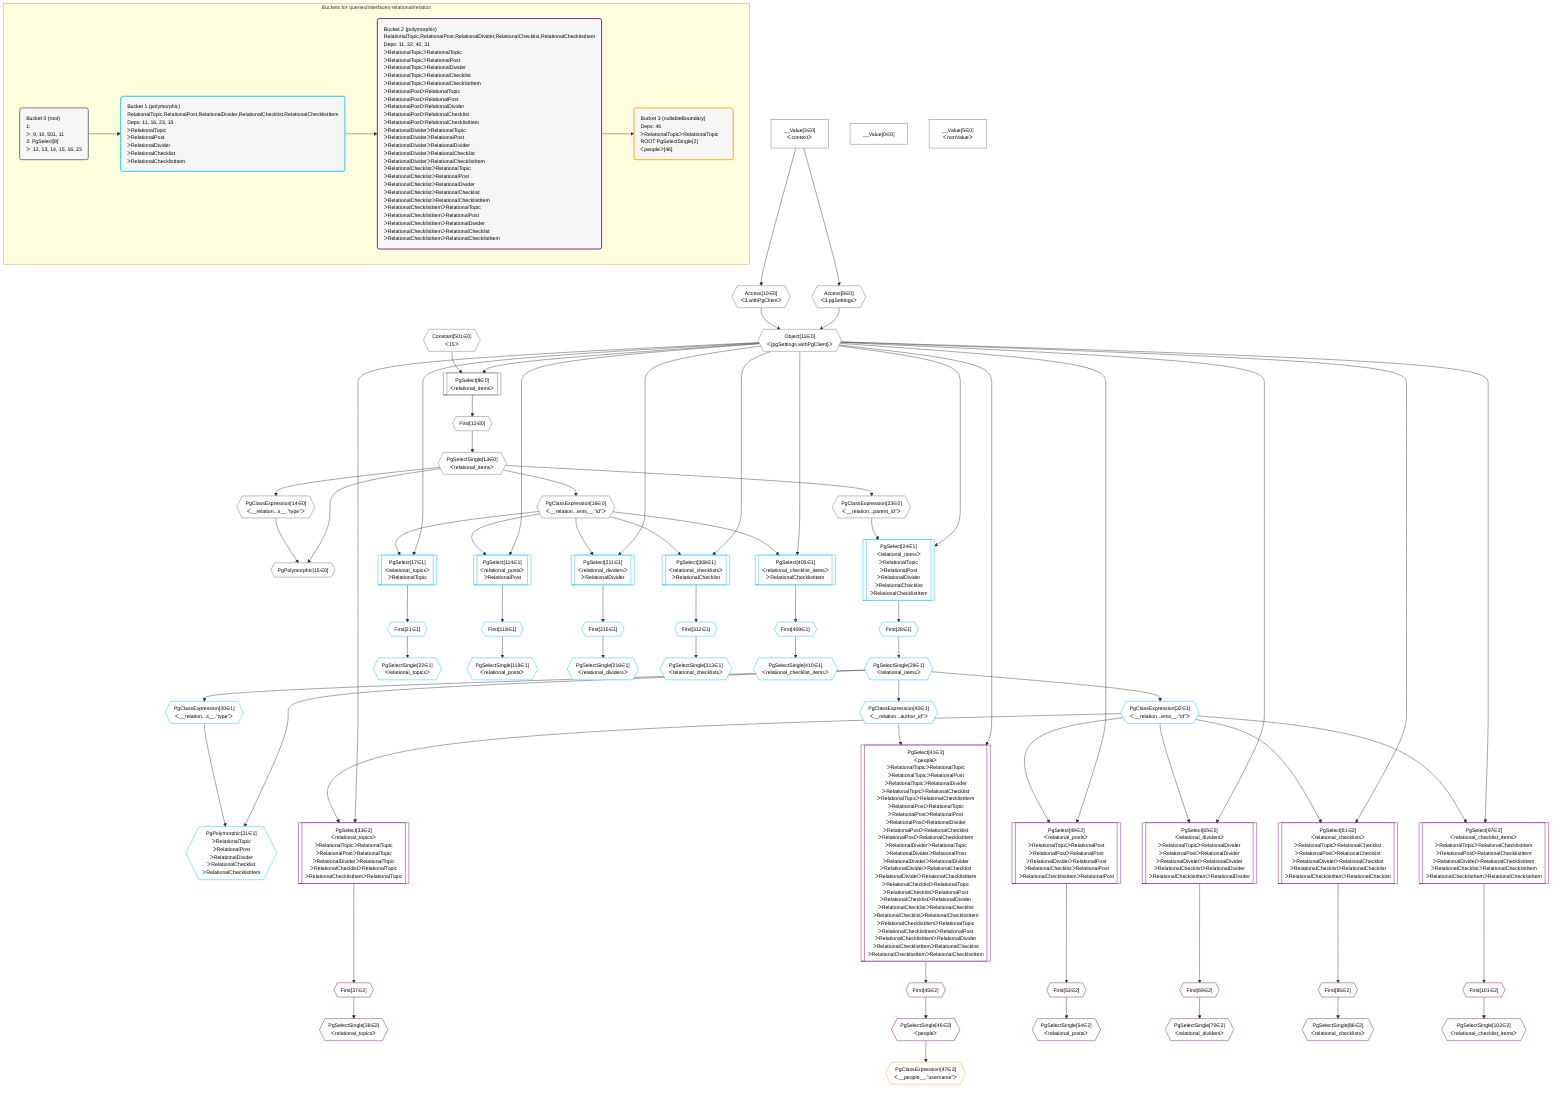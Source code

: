 %%{init: {'themeVariables': { 'fontSize': '12px'}}}%%
graph TD
    classDef path fill:#eee,stroke:#000,color:#000
    classDef plan fill:#fff,stroke-width:1px,color:#000
    classDef itemplan fill:#fff,stroke-width:2px,color:#000
    classDef unbatchedplan fill:#dff,stroke-width:1px,color:#000
    classDef sideeffectplan fill:#fcc,stroke-width:2px,color:#000
    classDef bucket fill:#f6f6f6,color:#000,stroke-width:2px,text-align:left


    %% plan dependencies
    Object11{{"Object[11∈0]<br />ᐸ{pgSettings,withPgClient}ᐳ"}}:::plan
    Access9{{"Access[9∈0]<br />ᐸ3.pgSettingsᐳ"}}:::plan
    Access10{{"Access[10∈0]<br />ᐸ3.withPgClientᐳ"}}:::plan
    Access9 & Access10 --> Object11
    PgSelect8[["PgSelect[8∈0]<br />ᐸrelational_itemsᐳ"]]:::plan
    Constant501{{"Constant[501∈0]<br />ᐸ15ᐳ"}}:::plan
    Object11 & Constant501 --> PgSelect8
    PgPolymorphic15{{"PgPolymorphic[15∈0]"}}:::plan
    PgSelectSingle13{{"PgSelectSingle[13∈0]<br />ᐸrelational_itemsᐳ"}}:::plan
    PgClassExpression14{{"PgClassExpression[14∈0]<br />ᐸ__relation...s__.”type”ᐳ"}}:::plan
    PgSelectSingle13 & PgClassExpression14 --> PgPolymorphic15
    __Value3["__Value[3∈0]<br />ᐸcontextᐳ"]:::plan
    __Value3 --> Access9
    __Value3 --> Access10
    First12{{"First[12∈0]"}}:::plan
    PgSelect8 --> First12
    First12 --> PgSelectSingle13
    PgSelectSingle13 --> PgClassExpression14
    PgClassExpression16{{"PgClassExpression[16∈0]<br />ᐸ__relation...ems__.”id”ᐳ"}}:::plan
    PgSelectSingle13 --> PgClassExpression16
    PgClassExpression23{{"PgClassExpression[23∈0]<br />ᐸ__relation...parent_id”ᐳ"}}:::plan
    PgSelectSingle13 --> PgClassExpression23
    __Value0["__Value[0∈0]"]:::plan
    __Value5["__Value[5∈0]<br />ᐸrootValueᐳ"]:::plan
    PgSelect17[["PgSelect[17∈1]<br />ᐸrelational_topicsᐳ<br />ᐳRelationalTopic"]]:::plan
    Object11 & PgClassExpression16 --> PgSelect17
    PgSelect24[["PgSelect[24∈1]<br />ᐸrelational_itemsᐳ<br />ᐳRelationalTopic<br />ᐳRelationalPost<br />ᐳRelationalDivider<br />ᐳRelationalChecklist<br />ᐳRelationalChecklistItem"]]:::plan
    Object11 & PgClassExpression23 --> PgSelect24
    PgPolymorphic31{{"PgPolymorphic[31∈1]<br />ᐳRelationalTopic<br />ᐳRelationalPost<br />ᐳRelationalDivider<br />ᐳRelationalChecklist<br />ᐳRelationalChecklistItem"}}:::plan
    PgSelectSingle29{{"PgSelectSingle[29∈1]<br />ᐸrelational_itemsᐳ"}}:::plan
    PgClassExpression30{{"PgClassExpression[30∈1]<br />ᐸ__relation...s__.”type”ᐳ"}}:::plan
    PgSelectSingle29 & PgClassExpression30 --> PgPolymorphic31
    PgSelect114[["PgSelect[114∈1]<br />ᐸrelational_postsᐳ<br />ᐳRelationalPost"]]:::plan
    Object11 & PgClassExpression16 --> PgSelect114
    PgSelect211[["PgSelect[211∈1]<br />ᐸrelational_dividersᐳ<br />ᐳRelationalDivider"]]:::plan
    Object11 & PgClassExpression16 --> PgSelect211
    PgSelect308[["PgSelect[308∈1]<br />ᐸrelational_checklistsᐳ<br />ᐳRelationalChecklist"]]:::plan
    Object11 & PgClassExpression16 --> PgSelect308
    PgSelect405[["PgSelect[405∈1]<br />ᐸrelational_checklist_itemsᐳ<br />ᐳRelationalChecklistItem"]]:::plan
    Object11 & PgClassExpression16 --> PgSelect405
    First21{{"First[21∈1]"}}:::plan
    PgSelect17 --> First21
    PgSelectSingle22{{"PgSelectSingle[22∈1]<br />ᐸrelational_topicsᐳ"}}:::plan
    First21 --> PgSelectSingle22
    First28{{"First[28∈1]"}}:::plan
    PgSelect24 --> First28
    First28 --> PgSelectSingle29
    PgSelectSingle29 --> PgClassExpression30
    PgClassExpression32{{"PgClassExpression[32∈1]<br />ᐸ__relation...ems__.”id”ᐳ"}}:::plan
    PgSelectSingle29 --> PgClassExpression32
    PgClassExpression40{{"PgClassExpression[40∈1]<br />ᐸ__relation...author_id”ᐳ"}}:::plan
    PgSelectSingle29 --> PgClassExpression40
    First118{{"First[118∈1]"}}:::plan
    PgSelect114 --> First118
    PgSelectSingle119{{"PgSelectSingle[119∈1]<br />ᐸrelational_postsᐳ"}}:::plan
    First118 --> PgSelectSingle119
    First215{{"First[215∈1]"}}:::plan
    PgSelect211 --> First215
    PgSelectSingle216{{"PgSelectSingle[216∈1]<br />ᐸrelational_dividersᐳ"}}:::plan
    First215 --> PgSelectSingle216
    First312{{"First[312∈1]"}}:::plan
    PgSelect308 --> First312
    PgSelectSingle313{{"PgSelectSingle[313∈1]<br />ᐸrelational_checklistsᐳ"}}:::plan
    First312 --> PgSelectSingle313
    First409{{"First[409∈1]"}}:::plan
    PgSelect405 --> First409
    PgSelectSingle410{{"PgSelectSingle[410∈1]<br />ᐸrelational_checklist_itemsᐳ"}}:::plan
    First409 --> PgSelectSingle410
    PgSelect33[["PgSelect[33∈2]<br />ᐸrelational_topicsᐳ<br />ᐳRelationalTopicᐳRelationalTopic<br />ᐳRelationalPostᐳRelationalTopic<br />ᐳRelationalDividerᐳRelationalTopic<br />ᐳRelationalChecklistᐳRelationalTopic<br />ᐳRelationalChecklistItemᐳRelationalTopic"]]:::plan
    Object11 & PgClassExpression32 --> PgSelect33
    PgSelect41[["PgSelect[41∈2]<br />ᐸpeopleᐳ<br />ᐳRelationalTopicᐳRelationalTopic<br />ᐳRelationalTopicᐳRelationalPost<br />ᐳRelationalTopicᐳRelationalDivider<br />ᐳRelationalTopicᐳRelationalChecklist<br />ᐳRelationalTopicᐳRelationalChecklistItem<br />ᐳRelationalPostᐳRelationalTopic<br />ᐳRelationalPostᐳRelationalPost<br />ᐳRelationalPostᐳRelationalDivider<br />ᐳRelationalPostᐳRelationalChecklist<br />ᐳRelationalPostᐳRelationalChecklistItem<br />ᐳRelationalDividerᐳRelationalTopic<br />ᐳRelationalDividerᐳRelationalPost<br />ᐳRelationalDividerᐳRelationalDivider<br />ᐳRelationalDividerᐳRelationalChecklist<br />ᐳRelationalDividerᐳRelationalChecklistItem<br />ᐳRelationalChecklistᐳRelationalTopic<br />ᐳRelationalChecklistᐳRelationalPost<br />ᐳRelationalChecklistᐳRelationalDivider<br />ᐳRelationalChecklistᐳRelationalChecklist<br />ᐳRelationalChecklistᐳRelationalChecklistItem<br />ᐳRelationalChecklistItemᐳRelationalTopic<br />ᐳRelationalChecklistItemᐳRelationalPost<br />ᐳRelationalChecklistItemᐳRelationalDivider<br />ᐳRelationalChecklistItemᐳRelationalChecklist<br />ᐳRelationalChecklistItemᐳRelationalChecklistItem"]]:::plan
    Object11 & PgClassExpression40 --> PgSelect41
    PgSelect49[["PgSelect[49∈2]<br />ᐸrelational_postsᐳ<br />ᐳRelationalTopicᐳRelationalPost<br />ᐳRelationalPostᐳRelationalPost<br />ᐳRelationalDividerᐳRelationalPost<br />ᐳRelationalChecklistᐳRelationalPost<br />ᐳRelationalChecklistItemᐳRelationalPost"]]:::plan
    Object11 & PgClassExpression32 --> PgSelect49
    PgSelect65[["PgSelect[65∈2]<br />ᐸrelational_dividersᐳ<br />ᐳRelationalTopicᐳRelationalDivider<br />ᐳRelationalPostᐳRelationalDivider<br />ᐳRelationalDividerᐳRelationalDivider<br />ᐳRelationalChecklistᐳRelationalDivider<br />ᐳRelationalChecklistItemᐳRelationalDivider"]]:::plan
    Object11 & PgClassExpression32 --> PgSelect65
    PgSelect81[["PgSelect[81∈2]<br />ᐸrelational_checklistsᐳ<br />ᐳRelationalTopicᐳRelationalChecklist<br />ᐳRelationalPostᐳRelationalChecklist<br />ᐳRelationalDividerᐳRelationalChecklist<br />ᐳRelationalChecklistᐳRelationalChecklist<br />ᐳRelationalChecklistItemᐳRelationalChecklist"]]:::plan
    Object11 & PgClassExpression32 --> PgSelect81
    PgSelect97[["PgSelect[97∈2]<br />ᐸrelational_checklist_itemsᐳ<br />ᐳRelationalTopicᐳRelationalChecklistItem<br />ᐳRelationalPostᐳRelationalChecklistItem<br />ᐳRelationalDividerᐳRelationalChecklistItem<br />ᐳRelationalChecklistᐳRelationalChecklistItem<br />ᐳRelationalChecklistItemᐳRelationalChecklistItem"]]:::plan
    Object11 & PgClassExpression32 --> PgSelect97
    First37{{"First[37∈2]"}}:::plan
    PgSelect33 --> First37
    PgSelectSingle38{{"PgSelectSingle[38∈2]<br />ᐸrelational_topicsᐳ"}}:::plan
    First37 --> PgSelectSingle38
    First45{{"First[45∈2]"}}:::plan
    PgSelect41 --> First45
    PgSelectSingle46{{"PgSelectSingle[46∈2]<br />ᐸpeopleᐳ"}}:::plan
    First45 --> PgSelectSingle46
    First53{{"First[53∈2]"}}:::plan
    PgSelect49 --> First53
    PgSelectSingle54{{"PgSelectSingle[54∈2]<br />ᐸrelational_postsᐳ"}}:::plan
    First53 --> PgSelectSingle54
    First69{{"First[69∈2]"}}:::plan
    PgSelect65 --> First69
    PgSelectSingle70{{"PgSelectSingle[70∈2]<br />ᐸrelational_dividersᐳ"}}:::plan
    First69 --> PgSelectSingle70
    First85{{"First[85∈2]"}}:::plan
    PgSelect81 --> First85
    PgSelectSingle86{{"PgSelectSingle[86∈2]<br />ᐸrelational_checklistsᐳ"}}:::plan
    First85 --> PgSelectSingle86
    First101{{"First[101∈2]"}}:::plan
    PgSelect97 --> First101
    PgSelectSingle102{{"PgSelectSingle[102∈2]<br />ᐸrelational_checklist_itemsᐳ"}}:::plan
    First101 --> PgSelectSingle102
    PgClassExpression47{{"PgClassExpression[47∈3]<br />ᐸ__people__.”username”ᐳ"}}:::plan
    PgSelectSingle46 --> PgClassExpression47

    %% define steps

    subgraph "Buckets for queries/interfaces-relational/relation"
    Bucket0("Bucket 0 (root)<br />1: <br />ᐳ: 9, 10, 501, 11<br />2: PgSelect[8]<br />ᐳ: 12, 13, 14, 15, 16, 23"):::bucket
    classDef bucket0 stroke:#696969
    class Bucket0,__Value0,__Value3,__Value5,PgSelect8,Access9,Access10,Object11,First12,PgSelectSingle13,PgClassExpression14,PgPolymorphic15,PgClassExpression16,PgClassExpression23,Constant501 bucket0
    Bucket1("Bucket 1 (polymorphic)<br />RelationalTopic,RelationalPost,RelationalDivider,RelationalChecklist,RelationalChecklistItem<br />Deps: 11, 16, 23, 15<br />ᐳRelationalTopic<br />ᐳRelationalPost<br />ᐳRelationalDivider<br />ᐳRelationalChecklist<br />ᐳRelationalChecklistItem"):::bucket
    classDef bucket1 stroke:#00bfff
    class Bucket1,PgSelect17,First21,PgSelectSingle22,PgSelect24,First28,PgSelectSingle29,PgClassExpression30,PgPolymorphic31,PgClassExpression32,PgClassExpression40,PgSelect114,First118,PgSelectSingle119,PgSelect211,First215,PgSelectSingle216,PgSelect308,First312,PgSelectSingle313,PgSelect405,First409,PgSelectSingle410 bucket1
    Bucket2("Bucket 2 (polymorphic)<br />RelationalTopic,RelationalPost,RelationalDivider,RelationalChecklist,RelationalChecklistItem<br />Deps: 11, 32, 40, 31<br />ᐳRelationalTopicᐳRelationalTopic<br />ᐳRelationalTopicᐳRelationalPost<br />ᐳRelationalTopicᐳRelationalDivider<br />ᐳRelationalTopicᐳRelationalChecklist<br />ᐳRelationalTopicᐳRelationalChecklistItem<br />ᐳRelationalPostᐳRelationalTopic<br />ᐳRelationalPostᐳRelationalPost<br />ᐳRelationalPostᐳRelationalDivider<br />ᐳRelationalPostᐳRelationalChecklist<br />ᐳRelationalPostᐳRelationalChecklistItem<br />ᐳRelationalDividerᐳRelationalTopic<br />ᐳRelationalDividerᐳRelationalPost<br />ᐳRelationalDividerᐳRelationalDivider<br />ᐳRelationalDividerᐳRelationalChecklist<br />ᐳRelationalDividerᐳRelationalChecklistItem<br />ᐳRelationalChecklistᐳRelationalTopic<br />ᐳRelationalChecklistᐳRelationalPost<br />ᐳRelationalChecklistᐳRelationalDivider<br />ᐳRelationalChecklistᐳRelationalChecklist<br />ᐳRelationalChecklistᐳRelationalChecklistItem<br />ᐳRelationalChecklistItemᐳRelationalTopic<br />ᐳRelationalChecklistItemᐳRelationalPost<br />ᐳRelationalChecklistItemᐳRelationalDivider<br />ᐳRelationalChecklistItemᐳRelationalChecklist<br />ᐳRelationalChecklistItemᐳRelationalChecklistItem"):::bucket
    classDef bucket2 stroke:#7f007f
    class Bucket2,PgSelect33,First37,PgSelectSingle38,PgSelect41,First45,PgSelectSingle46,PgSelect49,First53,PgSelectSingle54,PgSelect65,First69,PgSelectSingle70,PgSelect81,First85,PgSelectSingle86,PgSelect97,First101,PgSelectSingle102 bucket2
    Bucket3("Bucket 3 (nullableBoundary)<br />Deps: 46<br />ᐳRelationalTopicᐳRelationalTopic<br />ROOT PgSelectSingle{2}ᐸpeopleᐳ[46]"):::bucket
    classDef bucket3 stroke:#ffa500
    class Bucket3,PgClassExpression47 bucket3
    Bucket0 --> Bucket1
    Bucket1 --> Bucket2
    Bucket2 --> Bucket3
    end